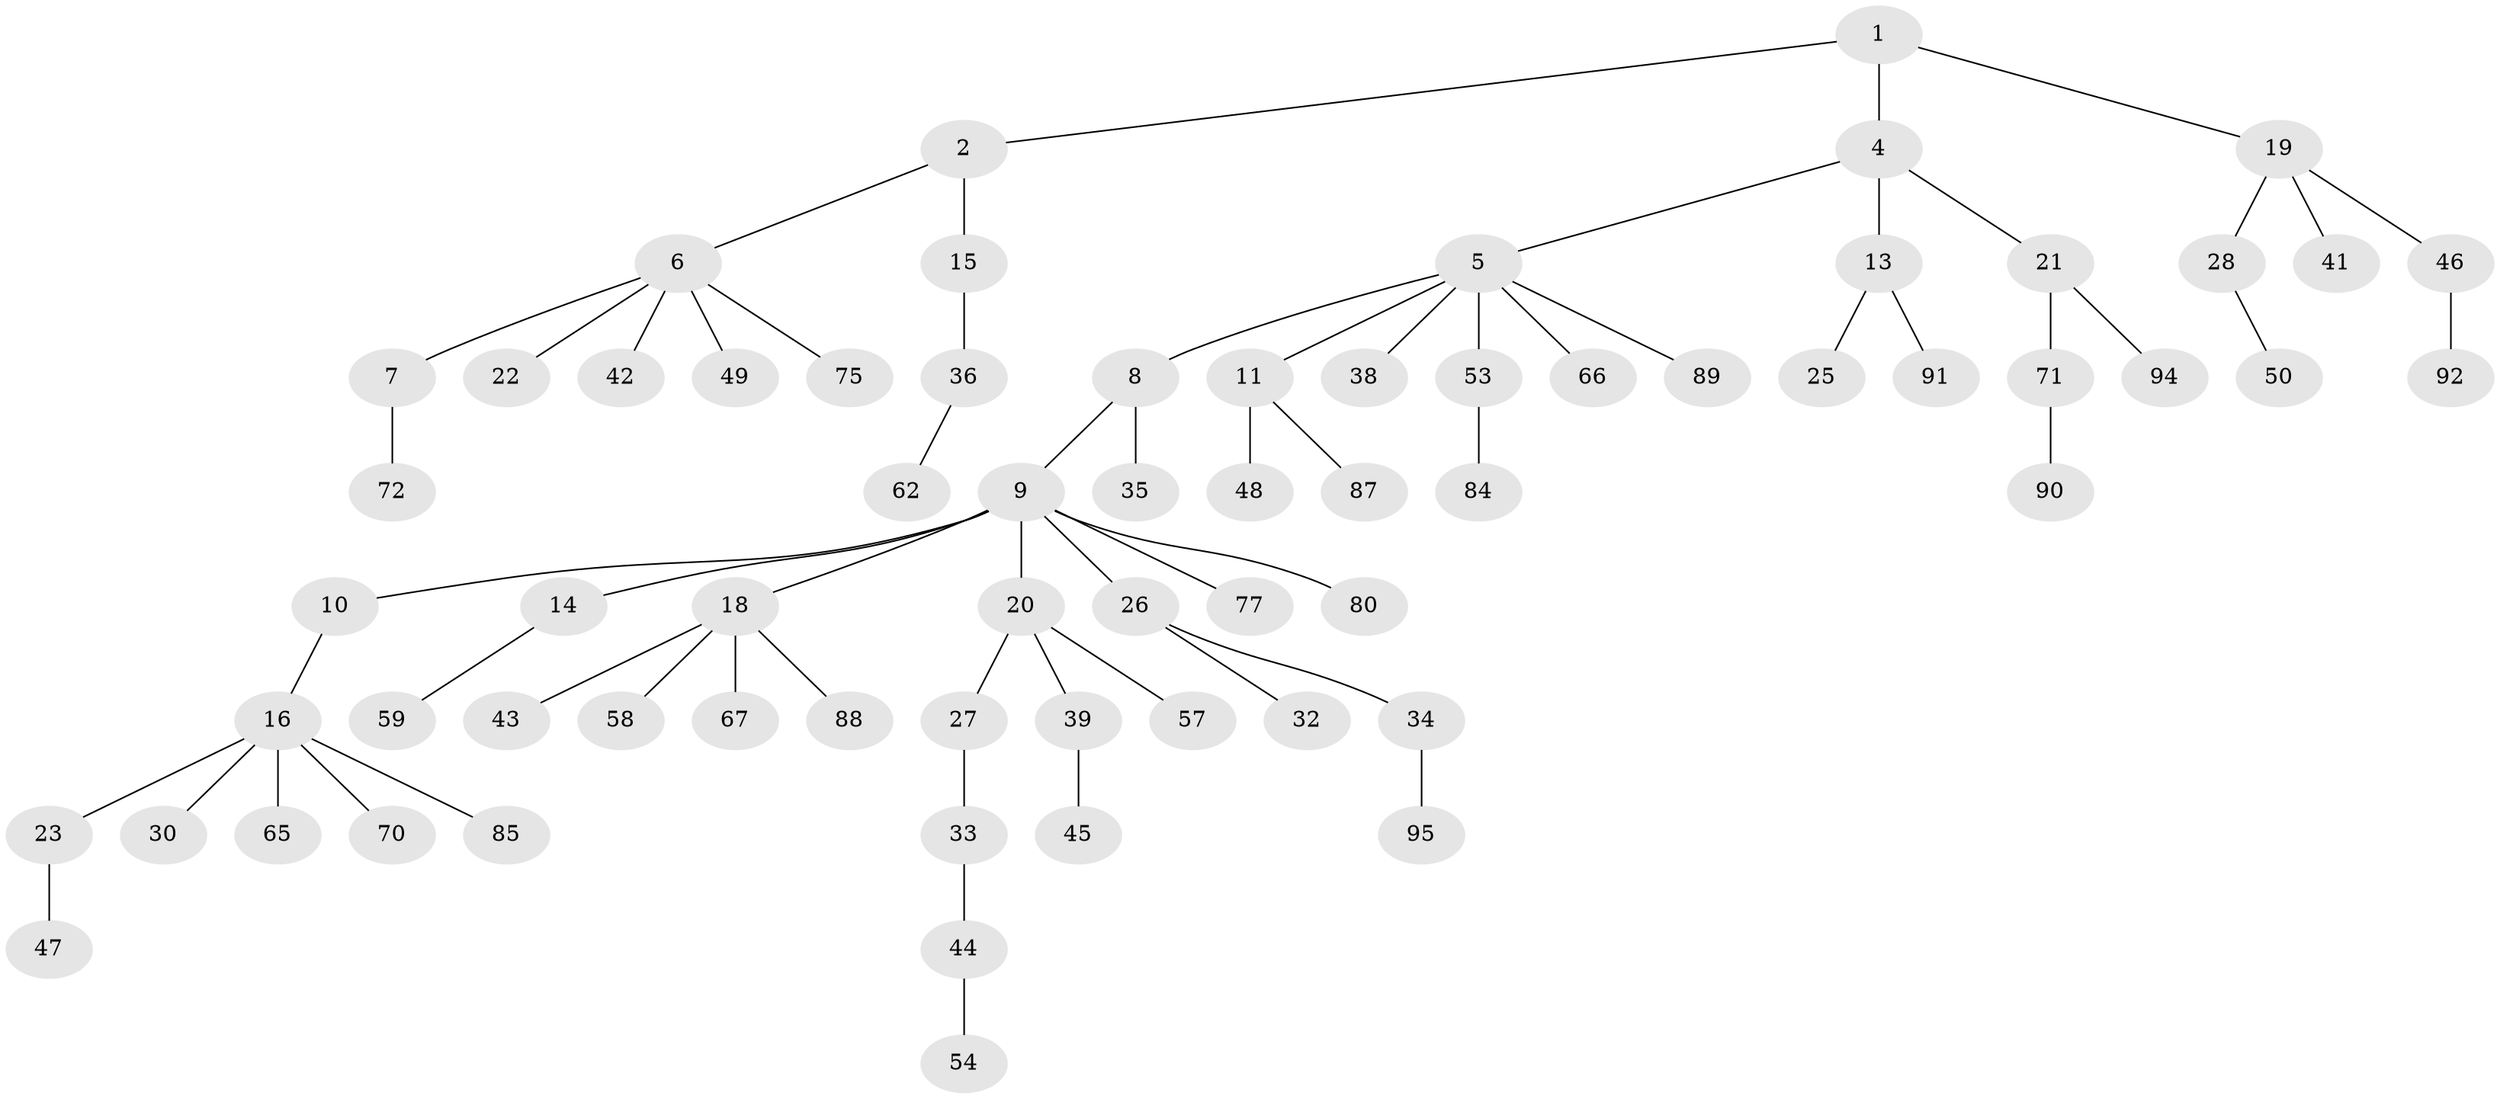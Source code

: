 // Generated by graph-tools (version 1.1) at 2025/52/02/27/25 19:52:10]
// undirected, 67 vertices, 66 edges
graph export_dot {
graph [start="1"]
  node [color=gray90,style=filled];
  1 [super="+56"];
  2 [super="+3"];
  4 [super="+78"];
  5 [super="+37"];
  6 [super="+12"];
  7;
  8 [super="+24"];
  9 [super="+61"];
  10;
  11 [super="+31"];
  13;
  14 [super="+17"];
  15 [super="+86"];
  16 [super="+60"];
  18 [super="+55"];
  19 [super="+29"];
  20 [super="+52"];
  21 [super="+93"];
  22;
  23;
  25 [super="+63"];
  26;
  27;
  28 [super="+68"];
  30;
  32;
  33 [super="+73"];
  34 [super="+64"];
  35 [super="+40"];
  36 [super="+96"];
  38;
  39 [super="+69"];
  41;
  42;
  43 [super="+82"];
  44 [super="+51"];
  45 [super="+97"];
  46;
  47 [super="+74"];
  48;
  49;
  50;
  53 [super="+76"];
  54;
  57;
  58;
  59;
  62;
  65;
  66;
  67;
  70;
  71 [super="+81"];
  72 [super="+83"];
  75 [super="+98"];
  77 [super="+79"];
  80;
  84;
  85;
  87;
  88;
  89;
  90;
  91;
  92;
  94;
  95;
  1 -- 2;
  1 -- 4;
  1 -- 19;
  2 -- 6;
  2 -- 15;
  4 -- 5;
  4 -- 13;
  4 -- 21;
  5 -- 8;
  5 -- 11;
  5 -- 66;
  5 -- 89;
  5 -- 53;
  5 -- 38;
  6 -- 7;
  6 -- 22;
  6 -- 75;
  6 -- 49;
  6 -- 42;
  7 -- 72;
  8 -- 9;
  8 -- 35;
  9 -- 10;
  9 -- 14;
  9 -- 18;
  9 -- 20;
  9 -- 26;
  9 -- 80;
  9 -- 77;
  10 -- 16;
  11 -- 48;
  11 -- 87;
  13 -- 25;
  13 -- 91;
  14 -- 59;
  15 -- 36;
  16 -- 23;
  16 -- 30;
  16 -- 65;
  16 -- 70;
  16 -- 85;
  18 -- 43;
  18 -- 58;
  18 -- 88;
  18 -- 67;
  19 -- 28;
  19 -- 46;
  19 -- 41;
  20 -- 27;
  20 -- 39;
  20 -- 57;
  21 -- 71;
  21 -- 94;
  23 -- 47;
  26 -- 32;
  26 -- 34;
  27 -- 33;
  28 -- 50;
  33 -- 44;
  34 -- 95;
  36 -- 62;
  39 -- 45;
  44 -- 54;
  46 -- 92;
  53 -- 84;
  71 -- 90;
}
